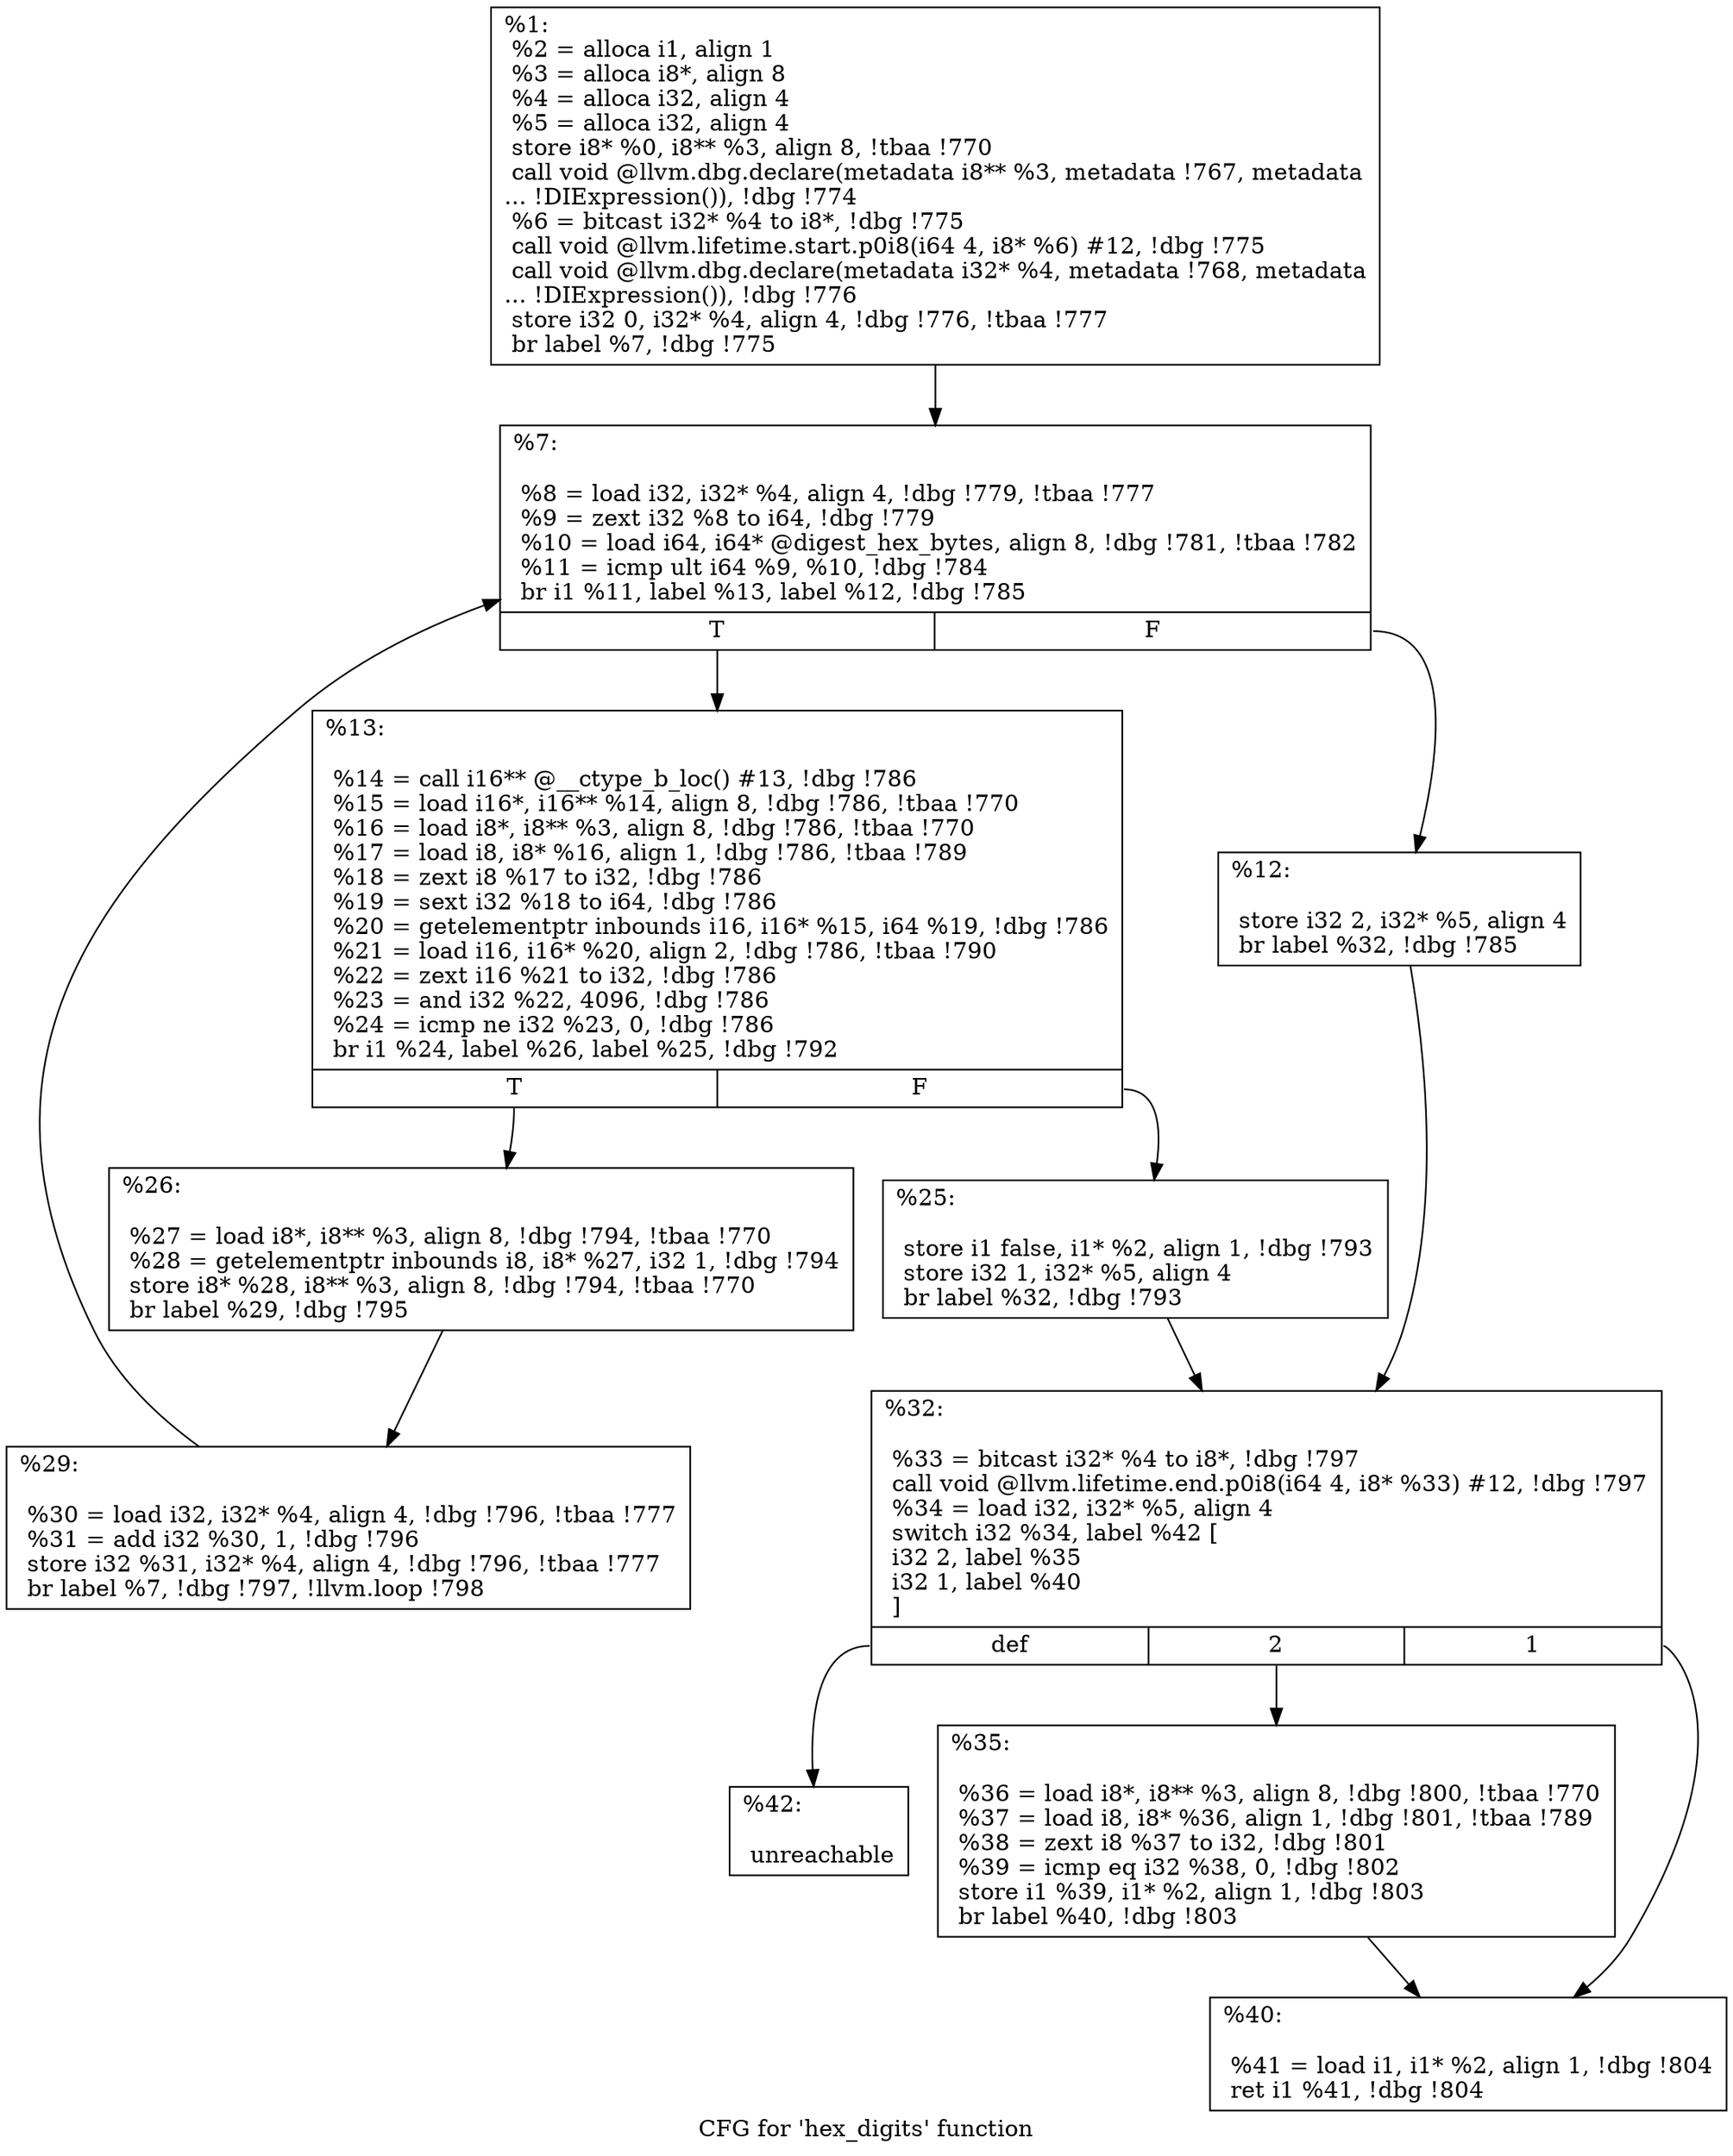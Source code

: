digraph "CFG for 'hex_digits' function" {
	label="CFG for 'hex_digits' function";

	Node0x16d6f50 [shape=record,label="{%1:\l  %2 = alloca i1, align 1\l  %3 = alloca i8*, align 8\l  %4 = alloca i32, align 4\l  %5 = alloca i32, align 4\l  store i8* %0, i8** %3, align 8, !tbaa !770\l  call void @llvm.dbg.declare(metadata i8** %3, metadata !767, metadata\l... !DIExpression()), !dbg !774\l  %6 = bitcast i32* %4 to i8*, !dbg !775\l  call void @llvm.lifetime.start.p0i8(i64 4, i8* %6) #12, !dbg !775\l  call void @llvm.dbg.declare(metadata i32* %4, metadata !768, metadata\l... !DIExpression()), !dbg !776\l  store i32 0, i32* %4, align 4, !dbg !776, !tbaa !777\l  br label %7, !dbg !775\l}"];
	Node0x16d6f50 -> Node0x16d7030;
	Node0x16d7030 [shape=record,label="{%7:\l\l  %8 = load i32, i32* %4, align 4, !dbg !779, !tbaa !777\l  %9 = zext i32 %8 to i64, !dbg !779\l  %10 = load i64, i64* @digest_hex_bytes, align 8, !dbg !781, !tbaa !782\l  %11 = icmp ult i64 %9, %10, !dbg !784\l  br i1 %11, label %13, label %12, !dbg !785\l|{<s0>T|<s1>F}}"];
	Node0x16d7030:s0 -> Node0x16d70d0;
	Node0x16d7030:s1 -> Node0x16d7080;
	Node0x16d7080 [shape=record,label="{%12:\l\l  store i32 2, i32* %5, align 4\l  br label %32, !dbg !785\l}"];
	Node0x16d7080 -> Node0x16d7210;
	Node0x16d70d0 [shape=record,label="{%13:\l\l  %14 = call i16** @__ctype_b_loc() #13, !dbg !786\l  %15 = load i16*, i16** %14, align 8, !dbg !786, !tbaa !770\l  %16 = load i8*, i8** %3, align 8, !dbg !786, !tbaa !770\l  %17 = load i8, i8* %16, align 1, !dbg !786, !tbaa !789\l  %18 = zext i8 %17 to i32, !dbg !786\l  %19 = sext i32 %18 to i64, !dbg !786\l  %20 = getelementptr inbounds i16, i16* %15, i64 %19, !dbg !786\l  %21 = load i16, i16* %20, align 2, !dbg !786, !tbaa !790\l  %22 = zext i16 %21 to i32, !dbg !786\l  %23 = and i32 %22, 4096, !dbg !786\l  %24 = icmp ne i32 %23, 0, !dbg !786\l  br i1 %24, label %26, label %25, !dbg !792\l|{<s0>T|<s1>F}}"];
	Node0x16d70d0:s0 -> Node0x16d7170;
	Node0x16d70d0:s1 -> Node0x16d7120;
	Node0x16d7120 [shape=record,label="{%25:\l\l  store i1 false, i1* %2, align 1, !dbg !793\l  store i32 1, i32* %5, align 4\l  br label %32, !dbg !793\l}"];
	Node0x16d7120 -> Node0x16d7210;
	Node0x16d7170 [shape=record,label="{%26:\l\l  %27 = load i8*, i8** %3, align 8, !dbg !794, !tbaa !770\l  %28 = getelementptr inbounds i8, i8* %27, i32 1, !dbg !794\l  store i8* %28, i8** %3, align 8, !dbg !794, !tbaa !770\l  br label %29, !dbg !795\l}"];
	Node0x16d7170 -> Node0x16d71c0;
	Node0x16d71c0 [shape=record,label="{%29:\l\l  %30 = load i32, i32* %4, align 4, !dbg !796, !tbaa !777\l  %31 = add i32 %30, 1, !dbg !796\l  store i32 %31, i32* %4, align 4, !dbg !796, !tbaa !777\l  br label %7, !dbg !797, !llvm.loop !798\l}"];
	Node0x16d71c0 -> Node0x16d7030;
	Node0x16d7210 [shape=record,label="{%32:\l\l  %33 = bitcast i32* %4 to i8*, !dbg !797\l  call void @llvm.lifetime.end.p0i8(i64 4, i8* %33) #12, !dbg !797\l  %34 = load i32, i32* %5, align 4\l  switch i32 %34, label %42 [\l    i32 2, label %35\l    i32 1, label %40\l  ]\l|{<s0>def|<s1>2|<s2>1}}"];
	Node0x16d7210:s0 -> Node0x16d7300;
	Node0x16d7210:s1 -> Node0x16d7260;
	Node0x16d7210:s2 -> Node0x16d72b0;
	Node0x16d7260 [shape=record,label="{%35:\l\l  %36 = load i8*, i8** %3, align 8, !dbg !800, !tbaa !770\l  %37 = load i8, i8* %36, align 1, !dbg !801, !tbaa !789\l  %38 = zext i8 %37 to i32, !dbg !801\l  %39 = icmp eq i32 %38, 0, !dbg !802\l  store i1 %39, i1* %2, align 1, !dbg !803\l  br label %40, !dbg !803\l}"];
	Node0x16d7260 -> Node0x16d72b0;
	Node0x16d72b0 [shape=record,label="{%40:\l\l  %41 = load i1, i1* %2, align 1, !dbg !804\l  ret i1 %41, !dbg !804\l}"];
	Node0x16d7300 [shape=record,label="{%42:\l\l  unreachable\l}"];
}
